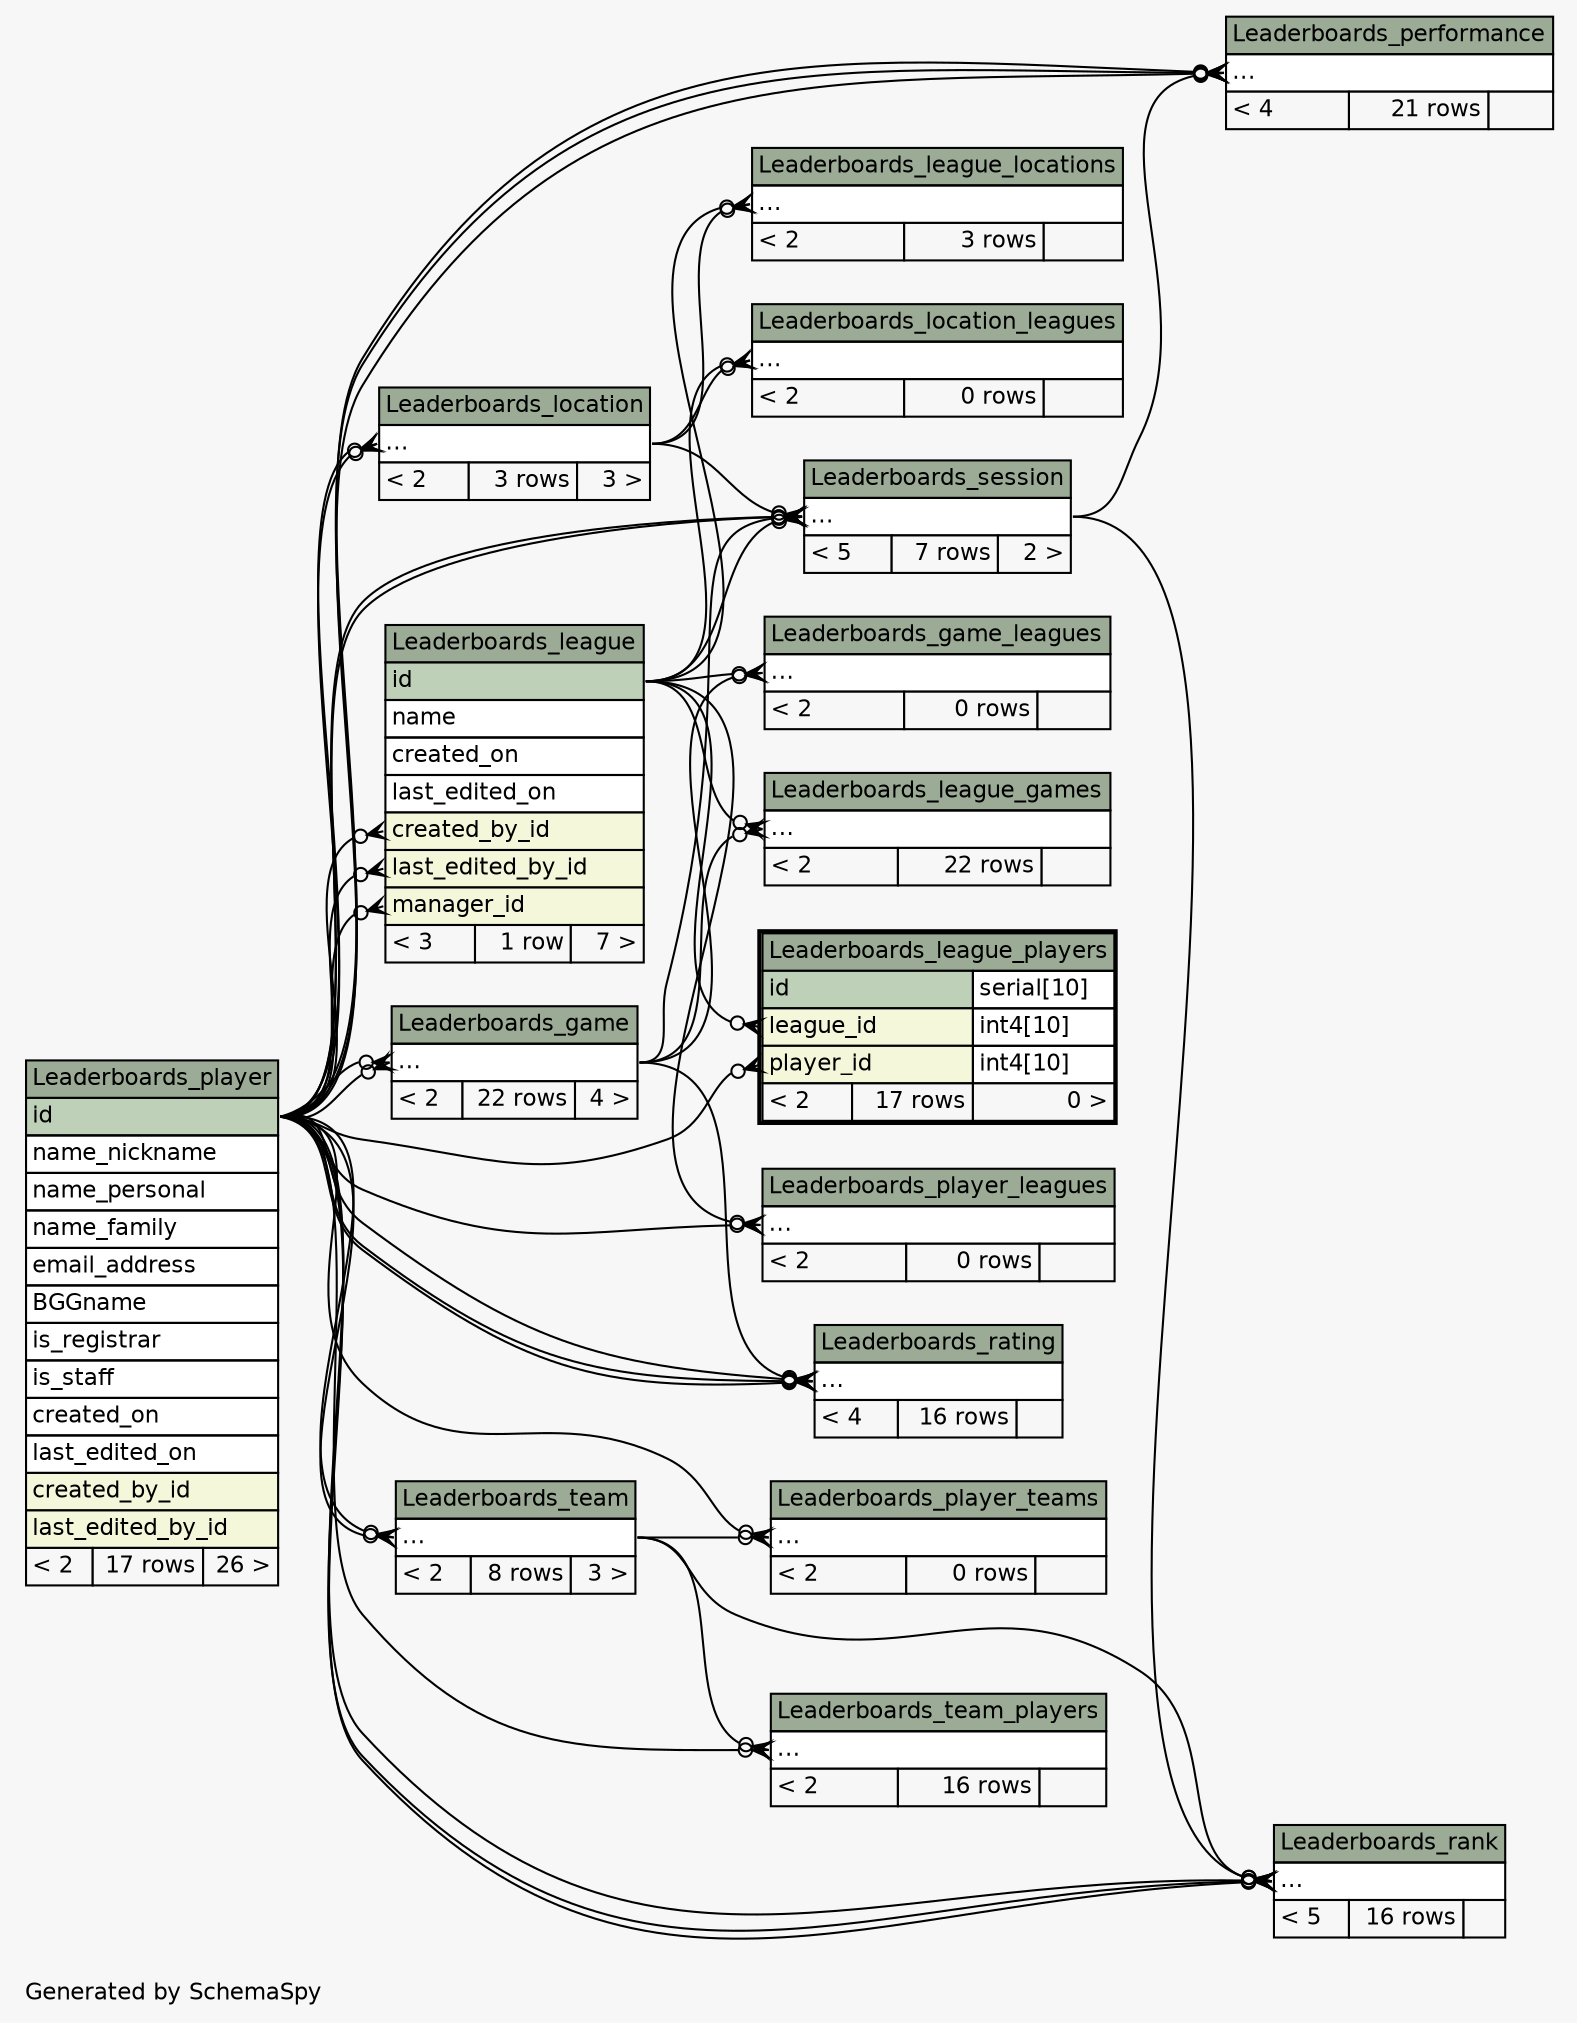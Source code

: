 // dot 2.38.0 on Linux 4.4.0-38-generic
// SchemaSpy rev 590
digraph "twoDegreesRelationshipsDiagram" {
  graph [
    rankdir="RL"
    bgcolor="#f7f7f7"
    label="\nGenerated by SchemaSpy"
    labeljust="l"
    nodesep="0.18"
    ranksep="0.46"
    fontname="Helvetica"
    fontsize="11"
  ];
  node [
    fontname="Helvetica"
    fontsize="11"
    shape="plaintext"
  ];
  edge [
    arrowsize="0.8"
  ];
  "Leaderboards_game":"elipses":w -> "Leaderboards_player":"id":e [arrowhead=none dir=back arrowtail=crowodot];
  "Leaderboards_game":"elipses":w -> "Leaderboards_player":"id":e [arrowhead=none dir=back arrowtail=crowodot];
  "Leaderboards_game_leagues":"elipses":w -> "Leaderboards_game":"elipses":e [arrowhead=none dir=back arrowtail=crowodot];
  "Leaderboards_game_leagues":"elipses":w -> "Leaderboards_league":"id":e [arrowhead=none dir=back arrowtail=crowodot];
  "Leaderboards_league":"created_by_id":w -> "Leaderboards_player":"id":e [arrowhead=none dir=back arrowtail=crowodot];
  "Leaderboards_league":"last_edited_by_id":w -> "Leaderboards_player":"id":e [arrowhead=none dir=back arrowtail=crowodot];
  "Leaderboards_league":"manager_id":w -> "Leaderboards_player":"id":e [arrowhead=none dir=back arrowtail=crowodot];
  "Leaderboards_league_games":"elipses":w -> "Leaderboards_game":"elipses":e [arrowhead=none dir=back arrowtail=crowodot];
  "Leaderboards_league_games":"elipses":w -> "Leaderboards_league":"id":e [arrowhead=none dir=back arrowtail=crowodot];
  "Leaderboards_league_locations":"elipses":w -> "Leaderboards_league":"id":e [arrowhead=none dir=back arrowtail=crowodot];
  "Leaderboards_league_locations":"elipses":w -> "Leaderboards_location":"elipses":e [arrowhead=none dir=back arrowtail=crowodot];
  "Leaderboards_league_players":"league_id":w -> "Leaderboards_league":"id":e [arrowhead=none dir=back arrowtail=crowodot];
  "Leaderboards_league_players":"player_id":w -> "Leaderboards_player":"id":e [arrowhead=none dir=back arrowtail=crowodot];
  "Leaderboards_location":"elipses":w -> "Leaderboards_player":"id":e [arrowhead=none dir=back arrowtail=crowodot];
  "Leaderboards_location":"elipses":w -> "Leaderboards_player":"id":e [arrowhead=none dir=back arrowtail=crowodot];
  "Leaderboards_location_leagues":"elipses":w -> "Leaderboards_league":"id":e [arrowhead=none dir=back arrowtail=crowodot];
  "Leaderboards_location_leagues":"elipses":w -> "Leaderboards_location":"elipses":e [arrowhead=none dir=back arrowtail=crowodot];
  "Leaderboards_performance":"elipses":w -> "Leaderboards_player":"id":e [arrowhead=none dir=back arrowtail=crowodot];
  "Leaderboards_performance":"elipses":w -> "Leaderboards_player":"id":e [arrowhead=none dir=back arrowtail=crowodot];
  "Leaderboards_performance":"elipses":w -> "Leaderboards_player":"id":e [arrowhead=none dir=back arrowtail=crowodot];
  "Leaderboards_performance":"elipses":w -> "Leaderboards_session":"elipses":e [arrowhead=none dir=back arrowtail=crowodot];
  "Leaderboards_player_leagues":"elipses":w -> "Leaderboards_league":"id":e [arrowhead=none dir=back arrowtail=crowodot];
  "Leaderboards_player_leagues":"elipses":w -> "Leaderboards_player":"id":e [arrowhead=none dir=back arrowtail=crowodot];
  "Leaderboards_player_teams":"elipses":w -> "Leaderboards_player":"id":e [arrowhead=none dir=back arrowtail=crowodot];
  "Leaderboards_player_teams":"elipses":w -> "Leaderboards_team":"elipses":e [arrowhead=none dir=back arrowtail=crowodot];
  "Leaderboards_rank":"elipses":w -> "Leaderboards_player":"id":e [arrowhead=none dir=back arrowtail=crowodot];
  "Leaderboards_rank":"elipses":w -> "Leaderboards_player":"id":e [arrowhead=none dir=back arrowtail=crowodot];
  "Leaderboards_rank":"elipses":w -> "Leaderboards_player":"id":e [arrowhead=none dir=back arrowtail=crowodot];
  "Leaderboards_rank":"elipses":w -> "Leaderboards_session":"elipses":e [arrowhead=none dir=back arrowtail=crowodot];
  "Leaderboards_rank":"elipses":w -> "Leaderboards_team":"elipses":e [arrowhead=none dir=back arrowtail=crowodot];
  "Leaderboards_rating":"elipses":w -> "Leaderboards_player":"id":e [arrowhead=none dir=back arrowtail=crowodot];
  "Leaderboards_rating":"elipses":w -> "Leaderboards_game":"elipses":e [arrowhead=none dir=back arrowtail=crowodot];
  "Leaderboards_rating":"elipses":w -> "Leaderboards_player":"id":e [arrowhead=none dir=back arrowtail=crowodot];
  "Leaderboards_rating":"elipses":w -> "Leaderboards_player":"id":e [arrowhead=none dir=back arrowtail=crowodot];
  "Leaderboards_session":"elipses":w -> "Leaderboards_player":"id":e [arrowhead=none dir=back arrowtail=crowodot];
  "Leaderboards_session":"elipses":w -> "Leaderboards_game":"elipses":e [arrowhead=none dir=back arrowtail=crowodot];
  "Leaderboards_session":"elipses":w -> "Leaderboards_player":"id":e [arrowhead=none dir=back arrowtail=crowodot];
  "Leaderboards_session":"elipses":w -> "Leaderboards_league":"id":e [arrowhead=none dir=back arrowtail=crowodot];
  "Leaderboards_session":"elipses":w -> "Leaderboards_location":"elipses":e [arrowhead=none dir=back arrowtail=crowodot];
  "Leaderboards_team":"elipses":w -> "Leaderboards_player":"id":e [arrowhead=none dir=back arrowtail=crowodot];
  "Leaderboards_team":"elipses":w -> "Leaderboards_player":"id":e [arrowhead=none dir=back arrowtail=crowodot];
  "Leaderboards_team_players":"elipses":w -> "Leaderboards_player":"id":e [arrowhead=none dir=back arrowtail=crowodot];
  "Leaderboards_team_players":"elipses":w -> "Leaderboards_team":"elipses":e [arrowhead=none dir=back arrowtail=crowodot];
  "Leaderboards_game" [
    label=<
    <TABLE BORDER="0" CELLBORDER="1" CELLSPACING="0" BGCOLOR="#ffffff">
      <TR><TD COLSPAN="3" BGCOLOR="#9bab96" ALIGN="CENTER">Leaderboards_game</TD></TR>
      <TR><TD PORT="elipses" COLSPAN="3" ALIGN="LEFT">...</TD></TR>
      <TR><TD ALIGN="LEFT" BGCOLOR="#f7f7f7">&lt; 2</TD><TD ALIGN="RIGHT" BGCOLOR="#f7f7f7">22 rows</TD><TD ALIGN="RIGHT" BGCOLOR="#f7f7f7">4 &gt;</TD></TR>
    </TABLE>>
    URL="Leaderboards_game.html"
    tooltip="Leaderboards_game"
  ];
  "Leaderboards_game_leagues" [
    label=<
    <TABLE BORDER="0" CELLBORDER="1" CELLSPACING="0" BGCOLOR="#ffffff">
      <TR><TD COLSPAN="3" BGCOLOR="#9bab96" ALIGN="CENTER">Leaderboards_game_leagues</TD></TR>
      <TR><TD PORT="elipses" COLSPAN="3" ALIGN="LEFT">...</TD></TR>
      <TR><TD ALIGN="LEFT" BGCOLOR="#f7f7f7">&lt; 2</TD><TD ALIGN="RIGHT" BGCOLOR="#f7f7f7">0 rows</TD><TD ALIGN="RIGHT" BGCOLOR="#f7f7f7">  </TD></TR>
    </TABLE>>
    URL="Leaderboards_game_leagues.html"
    tooltip="Leaderboards_game_leagues"
  ];
  "Leaderboards_league" [
    label=<
    <TABLE BORDER="0" CELLBORDER="1" CELLSPACING="0" BGCOLOR="#ffffff">
      <TR><TD COLSPAN="3" BGCOLOR="#9bab96" ALIGN="CENTER">Leaderboards_league</TD></TR>
      <TR><TD PORT="id" COLSPAN="3" BGCOLOR="#bed1b8" ALIGN="LEFT">id</TD></TR>
      <TR><TD PORT="name" COLSPAN="3" ALIGN="LEFT">name</TD></TR>
      <TR><TD PORT="created_on" COLSPAN="3" ALIGN="LEFT">created_on</TD></TR>
      <TR><TD PORT="last_edited_on" COLSPAN="3" ALIGN="LEFT">last_edited_on</TD></TR>
      <TR><TD PORT="created_by_id" COLSPAN="3" BGCOLOR="#f4f7da" ALIGN="LEFT">created_by_id</TD></TR>
      <TR><TD PORT="last_edited_by_id" COLSPAN="3" BGCOLOR="#f4f7da" ALIGN="LEFT">last_edited_by_id</TD></TR>
      <TR><TD PORT="manager_id" COLSPAN="3" BGCOLOR="#f4f7da" ALIGN="LEFT">manager_id</TD></TR>
      <TR><TD ALIGN="LEFT" BGCOLOR="#f7f7f7">&lt; 3</TD><TD ALIGN="RIGHT" BGCOLOR="#f7f7f7">1 row</TD><TD ALIGN="RIGHT" BGCOLOR="#f7f7f7">7 &gt;</TD></TR>
    </TABLE>>
    URL="Leaderboards_league.html"
    tooltip="Leaderboards_league"
  ];
  "Leaderboards_league_games" [
    label=<
    <TABLE BORDER="0" CELLBORDER="1" CELLSPACING="0" BGCOLOR="#ffffff">
      <TR><TD COLSPAN="3" BGCOLOR="#9bab96" ALIGN="CENTER">Leaderboards_league_games</TD></TR>
      <TR><TD PORT="elipses" COLSPAN="3" ALIGN="LEFT">...</TD></TR>
      <TR><TD ALIGN="LEFT" BGCOLOR="#f7f7f7">&lt; 2</TD><TD ALIGN="RIGHT" BGCOLOR="#f7f7f7">22 rows</TD><TD ALIGN="RIGHT" BGCOLOR="#f7f7f7">  </TD></TR>
    </TABLE>>
    URL="Leaderboards_league_games.html"
    tooltip="Leaderboards_league_games"
  ];
  "Leaderboards_league_locations" [
    label=<
    <TABLE BORDER="0" CELLBORDER="1" CELLSPACING="0" BGCOLOR="#ffffff">
      <TR><TD COLSPAN="3" BGCOLOR="#9bab96" ALIGN="CENTER">Leaderboards_league_locations</TD></TR>
      <TR><TD PORT="elipses" COLSPAN="3" ALIGN="LEFT">...</TD></TR>
      <TR><TD ALIGN="LEFT" BGCOLOR="#f7f7f7">&lt; 2</TD><TD ALIGN="RIGHT" BGCOLOR="#f7f7f7">3 rows</TD><TD ALIGN="RIGHT" BGCOLOR="#f7f7f7">  </TD></TR>
    </TABLE>>
    URL="Leaderboards_league_locations.html"
    tooltip="Leaderboards_league_locations"
  ];
  "Leaderboards_league_players" [
    label=<
    <TABLE BORDER="2" CELLBORDER="1" CELLSPACING="0" BGCOLOR="#ffffff">
      <TR><TD COLSPAN="3" BGCOLOR="#9bab96" ALIGN="CENTER">Leaderboards_league_players</TD></TR>
      <TR><TD PORT="id" COLSPAN="2" BGCOLOR="#bed1b8" ALIGN="LEFT">id</TD><TD PORT="id.type" ALIGN="LEFT">serial[10]</TD></TR>
      <TR><TD PORT="league_id" COLSPAN="2" BGCOLOR="#f4f7da" ALIGN="LEFT">league_id</TD><TD PORT="league_id.type" ALIGN="LEFT">int4[10]</TD></TR>
      <TR><TD PORT="player_id" COLSPAN="2" BGCOLOR="#f4f7da" ALIGN="LEFT">player_id</TD><TD PORT="player_id.type" ALIGN="LEFT">int4[10]</TD></TR>
      <TR><TD ALIGN="LEFT" BGCOLOR="#f7f7f7">&lt; 2</TD><TD ALIGN="RIGHT" BGCOLOR="#f7f7f7">17 rows</TD><TD ALIGN="RIGHT" BGCOLOR="#f7f7f7">0 &gt;</TD></TR>
    </TABLE>>
    URL="Leaderboards_league_players.html"
    tooltip="Leaderboards_league_players"
  ];
  "Leaderboards_location" [
    label=<
    <TABLE BORDER="0" CELLBORDER="1" CELLSPACING="0" BGCOLOR="#ffffff">
      <TR><TD COLSPAN="3" BGCOLOR="#9bab96" ALIGN="CENTER">Leaderboards_location</TD></TR>
      <TR><TD PORT="elipses" COLSPAN="3" ALIGN="LEFT">...</TD></TR>
      <TR><TD ALIGN="LEFT" BGCOLOR="#f7f7f7">&lt; 2</TD><TD ALIGN="RIGHT" BGCOLOR="#f7f7f7">3 rows</TD><TD ALIGN="RIGHT" BGCOLOR="#f7f7f7">3 &gt;</TD></TR>
    </TABLE>>
    URL="Leaderboards_location.html"
    tooltip="Leaderboards_location"
  ];
  "Leaderboards_location_leagues" [
    label=<
    <TABLE BORDER="0" CELLBORDER="1" CELLSPACING="0" BGCOLOR="#ffffff">
      <TR><TD COLSPAN="3" BGCOLOR="#9bab96" ALIGN="CENTER">Leaderboards_location_leagues</TD></TR>
      <TR><TD PORT="elipses" COLSPAN="3" ALIGN="LEFT">...</TD></TR>
      <TR><TD ALIGN="LEFT" BGCOLOR="#f7f7f7">&lt; 2</TD><TD ALIGN="RIGHT" BGCOLOR="#f7f7f7">0 rows</TD><TD ALIGN="RIGHT" BGCOLOR="#f7f7f7">  </TD></TR>
    </TABLE>>
    URL="Leaderboards_location_leagues.html"
    tooltip="Leaderboards_location_leagues"
  ];
  "Leaderboards_performance" [
    label=<
    <TABLE BORDER="0" CELLBORDER="1" CELLSPACING="0" BGCOLOR="#ffffff">
      <TR><TD COLSPAN="3" BGCOLOR="#9bab96" ALIGN="CENTER">Leaderboards_performance</TD></TR>
      <TR><TD PORT="elipses" COLSPAN="3" ALIGN="LEFT">...</TD></TR>
      <TR><TD ALIGN="LEFT" BGCOLOR="#f7f7f7">&lt; 4</TD><TD ALIGN="RIGHT" BGCOLOR="#f7f7f7">21 rows</TD><TD ALIGN="RIGHT" BGCOLOR="#f7f7f7">  </TD></TR>
    </TABLE>>
    URL="Leaderboards_performance.html"
    tooltip="Leaderboards_performance"
  ];
  "Leaderboards_player" [
    label=<
    <TABLE BORDER="0" CELLBORDER="1" CELLSPACING="0" BGCOLOR="#ffffff">
      <TR><TD COLSPAN="3" BGCOLOR="#9bab96" ALIGN="CENTER">Leaderboards_player</TD></TR>
      <TR><TD PORT="id" COLSPAN="3" BGCOLOR="#bed1b8" ALIGN="LEFT">id</TD></TR>
      <TR><TD PORT="name_nickname" COLSPAN="3" ALIGN="LEFT">name_nickname</TD></TR>
      <TR><TD PORT="name_personal" COLSPAN="3" ALIGN="LEFT">name_personal</TD></TR>
      <TR><TD PORT="name_family" COLSPAN="3" ALIGN="LEFT">name_family</TD></TR>
      <TR><TD PORT="email_address" COLSPAN="3" ALIGN="LEFT">email_address</TD></TR>
      <TR><TD PORT="BGGname" COLSPAN="3" ALIGN="LEFT">BGGname</TD></TR>
      <TR><TD PORT="is_registrar" COLSPAN="3" ALIGN="LEFT">is_registrar</TD></TR>
      <TR><TD PORT="is_staff" COLSPAN="3" ALIGN="LEFT">is_staff</TD></TR>
      <TR><TD PORT="created_on" COLSPAN="3" ALIGN="LEFT">created_on</TD></TR>
      <TR><TD PORT="last_edited_on" COLSPAN="3" ALIGN="LEFT">last_edited_on</TD></TR>
      <TR><TD PORT="created_by_id" COLSPAN="3" BGCOLOR="#f4f7da" ALIGN="LEFT">created_by_id</TD></TR>
      <TR><TD PORT="last_edited_by_id" COLSPAN="3" BGCOLOR="#f4f7da" ALIGN="LEFT">last_edited_by_id</TD></TR>
      <TR><TD ALIGN="LEFT" BGCOLOR="#f7f7f7">&lt; 2</TD><TD ALIGN="RIGHT" BGCOLOR="#f7f7f7">17 rows</TD><TD ALIGN="RIGHT" BGCOLOR="#f7f7f7">26 &gt;</TD></TR>
    </TABLE>>
    URL="Leaderboards_player.html"
    tooltip="Leaderboards_player"
  ];
  "Leaderboards_player_leagues" [
    label=<
    <TABLE BORDER="0" CELLBORDER="1" CELLSPACING="0" BGCOLOR="#ffffff">
      <TR><TD COLSPAN="3" BGCOLOR="#9bab96" ALIGN="CENTER">Leaderboards_player_leagues</TD></TR>
      <TR><TD PORT="elipses" COLSPAN="3" ALIGN="LEFT">...</TD></TR>
      <TR><TD ALIGN="LEFT" BGCOLOR="#f7f7f7">&lt; 2</TD><TD ALIGN="RIGHT" BGCOLOR="#f7f7f7">0 rows</TD><TD ALIGN="RIGHT" BGCOLOR="#f7f7f7">  </TD></TR>
    </TABLE>>
    URL="Leaderboards_player_leagues.html"
    tooltip="Leaderboards_player_leagues"
  ];
  "Leaderboards_player_teams" [
    label=<
    <TABLE BORDER="0" CELLBORDER="1" CELLSPACING="0" BGCOLOR="#ffffff">
      <TR><TD COLSPAN="3" BGCOLOR="#9bab96" ALIGN="CENTER">Leaderboards_player_teams</TD></TR>
      <TR><TD PORT="elipses" COLSPAN="3" ALIGN="LEFT">...</TD></TR>
      <TR><TD ALIGN="LEFT" BGCOLOR="#f7f7f7">&lt; 2</TD><TD ALIGN="RIGHT" BGCOLOR="#f7f7f7">0 rows</TD><TD ALIGN="RIGHT" BGCOLOR="#f7f7f7">  </TD></TR>
    </TABLE>>
    URL="Leaderboards_player_teams.html"
    tooltip="Leaderboards_player_teams"
  ];
  "Leaderboards_rank" [
    label=<
    <TABLE BORDER="0" CELLBORDER="1" CELLSPACING="0" BGCOLOR="#ffffff">
      <TR><TD COLSPAN="3" BGCOLOR="#9bab96" ALIGN="CENTER">Leaderboards_rank</TD></TR>
      <TR><TD PORT="elipses" COLSPAN="3" ALIGN="LEFT">...</TD></TR>
      <TR><TD ALIGN="LEFT" BGCOLOR="#f7f7f7">&lt; 5</TD><TD ALIGN="RIGHT" BGCOLOR="#f7f7f7">16 rows</TD><TD ALIGN="RIGHT" BGCOLOR="#f7f7f7">  </TD></TR>
    </TABLE>>
    URL="Leaderboards_rank.html"
    tooltip="Leaderboards_rank"
  ];
  "Leaderboards_rating" [
    label=<
    <TABLE BORDER="0" CELLBORDER="1" CELLSPACING="0" BGCOLOR="#ffffff">
      <TR><TD COLSPAN="3" BGCOLOR="#9bab96" ALIGN="CENTER">Leaderboards_rating</TD></TR>
      <TR><TD PORT="elipses" COLSPAN="3" ALIGN="LEFT">...</TD></TR>
      <TR><TD ALIGN="LEFT" BGCOLOR="#f7f7f7">&lt; 4</TD><TD ALIGN="RIGHT" BGCOLOR="#f7f7f7">16 rows</TD><TD ALIGN="RIGHT" BGCOLOR="#f7f7f7">  </TD></TR>
    </TABLE>>
    URL="Leaderboards_rating.html"
    tooltip="Leaderboards_rating"
  ];
  "Leaderboards_session" [
    label=<
    <TABLE BORDER="0" CELLBORDER="1" CELLSPACING="0" BGCOLOR="#ffffff">
      <TR><TD COLSPAN="3" BGCOLOR="#9bab96" ALIGN="CENTER">Leaderboards_session</TD></TR>
      <TR><TD PORT="elipses" COLSPAN="3" ALIGN="LEFT">...</TD></TR>
      <TR><TD ALIGN="LEFT" BGCOLOR="#f7f7f7">&lt; 5</TD><TD ALIGN="RIGHT" BGCOLOR="#f7f7f7">7 rows</TD><TD ALIGN="RIGHT" BGCOLOR="#f7f7f7">2 &gt;</TD></TR>
    </TABLE>>
    URL="Leaderboards_session.html"
    tooltip="Leaderboards_session"
  ];
  "Leaderboards_team" [
    label=<
    <TABLE BORDER="0" CELLBORDER="1" CELLSPACING="0" BGCOLOR="#ffffff">
      <TR><TD COLSPAN="3" BGCOLOR="#9bab96" ALIGN="CENTER">Leaderboards_team</TD></TR>
      <TR><TD PORT="elipses" COLSPAN="3" ALIGN="LEFT">...</TD></TR>
      <TR><TD ALIGN="LEFT" BGCOLOR="#f7f7f7">&lt; 2</TD><TD ALIGN="RIGHT" BGCOLOR="#f7f7f7">8 rows</TD><TD ALIGN="RIGHT" BGCOLOR="#f7f7f7">3 &gt;</TD></TR>
    </TABLE>>
    URL="Leaderboards_team.html"
    tooltip="Leaderboards_team"
  ];
  "Leaderboards_team_players" [
    label=<
    <TABLE BORDER="0" CELLBORDER="1" CELLSPACING="0" BGCOLOR="#ffffff">
      <TR><TD COLSPAN="3" BGCOLOR="#9bab96" ALIGN="CENTER">Leaderboards_team_players</TD></TR>
      <TR><TD PORT="elipses" COLSPAN="3" ALIGN="LEFT">...</TD></TR>
      <TR><TD ALIGN="LEFT" BGCOLOR="#f7f7f7">&lt; 2</TD><TD ALIGN="RIGHT" BGCOLOR="#f7f7f7">16 rows</TD><TD ALIGN="RIGHT" BGCOLOR="#f7f7f7">  </TD></TR>
    </TABLE>>
    URL="Leaderboards_team_players.html"
    tooltip="Leaderboards_team_players"
  ];
}
